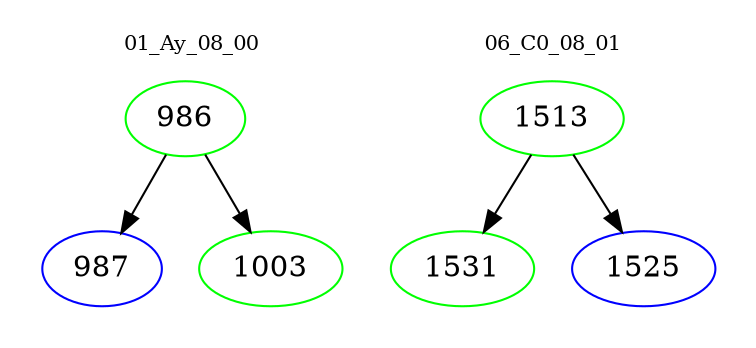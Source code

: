 digraph{
subgraph cluster_0 {
color = white
label = "01_Ay_08_00";
fontsize=10;
T0_986 [label="986", color="green"]
T0_986 -> T0_987 [color="black"]
T0_987 [label="987", color="blue"]
T0_986 -> T0_1003 [color="black"]
T0_1003 [label="1003", color="green"]
}
subgraph cluster_1 {
color = white
label = "06_C0_08_01";
fontsize=10;
T1_1513 [label="1513", color="green"]
T1_1513 -> T1_1531 [color="black"]
T1_1531 [label="1531", color="green"]
T1_1513 -> T1_1525 [color="black"]
T1_1525 [label="1525", color="blue"]
}
}
